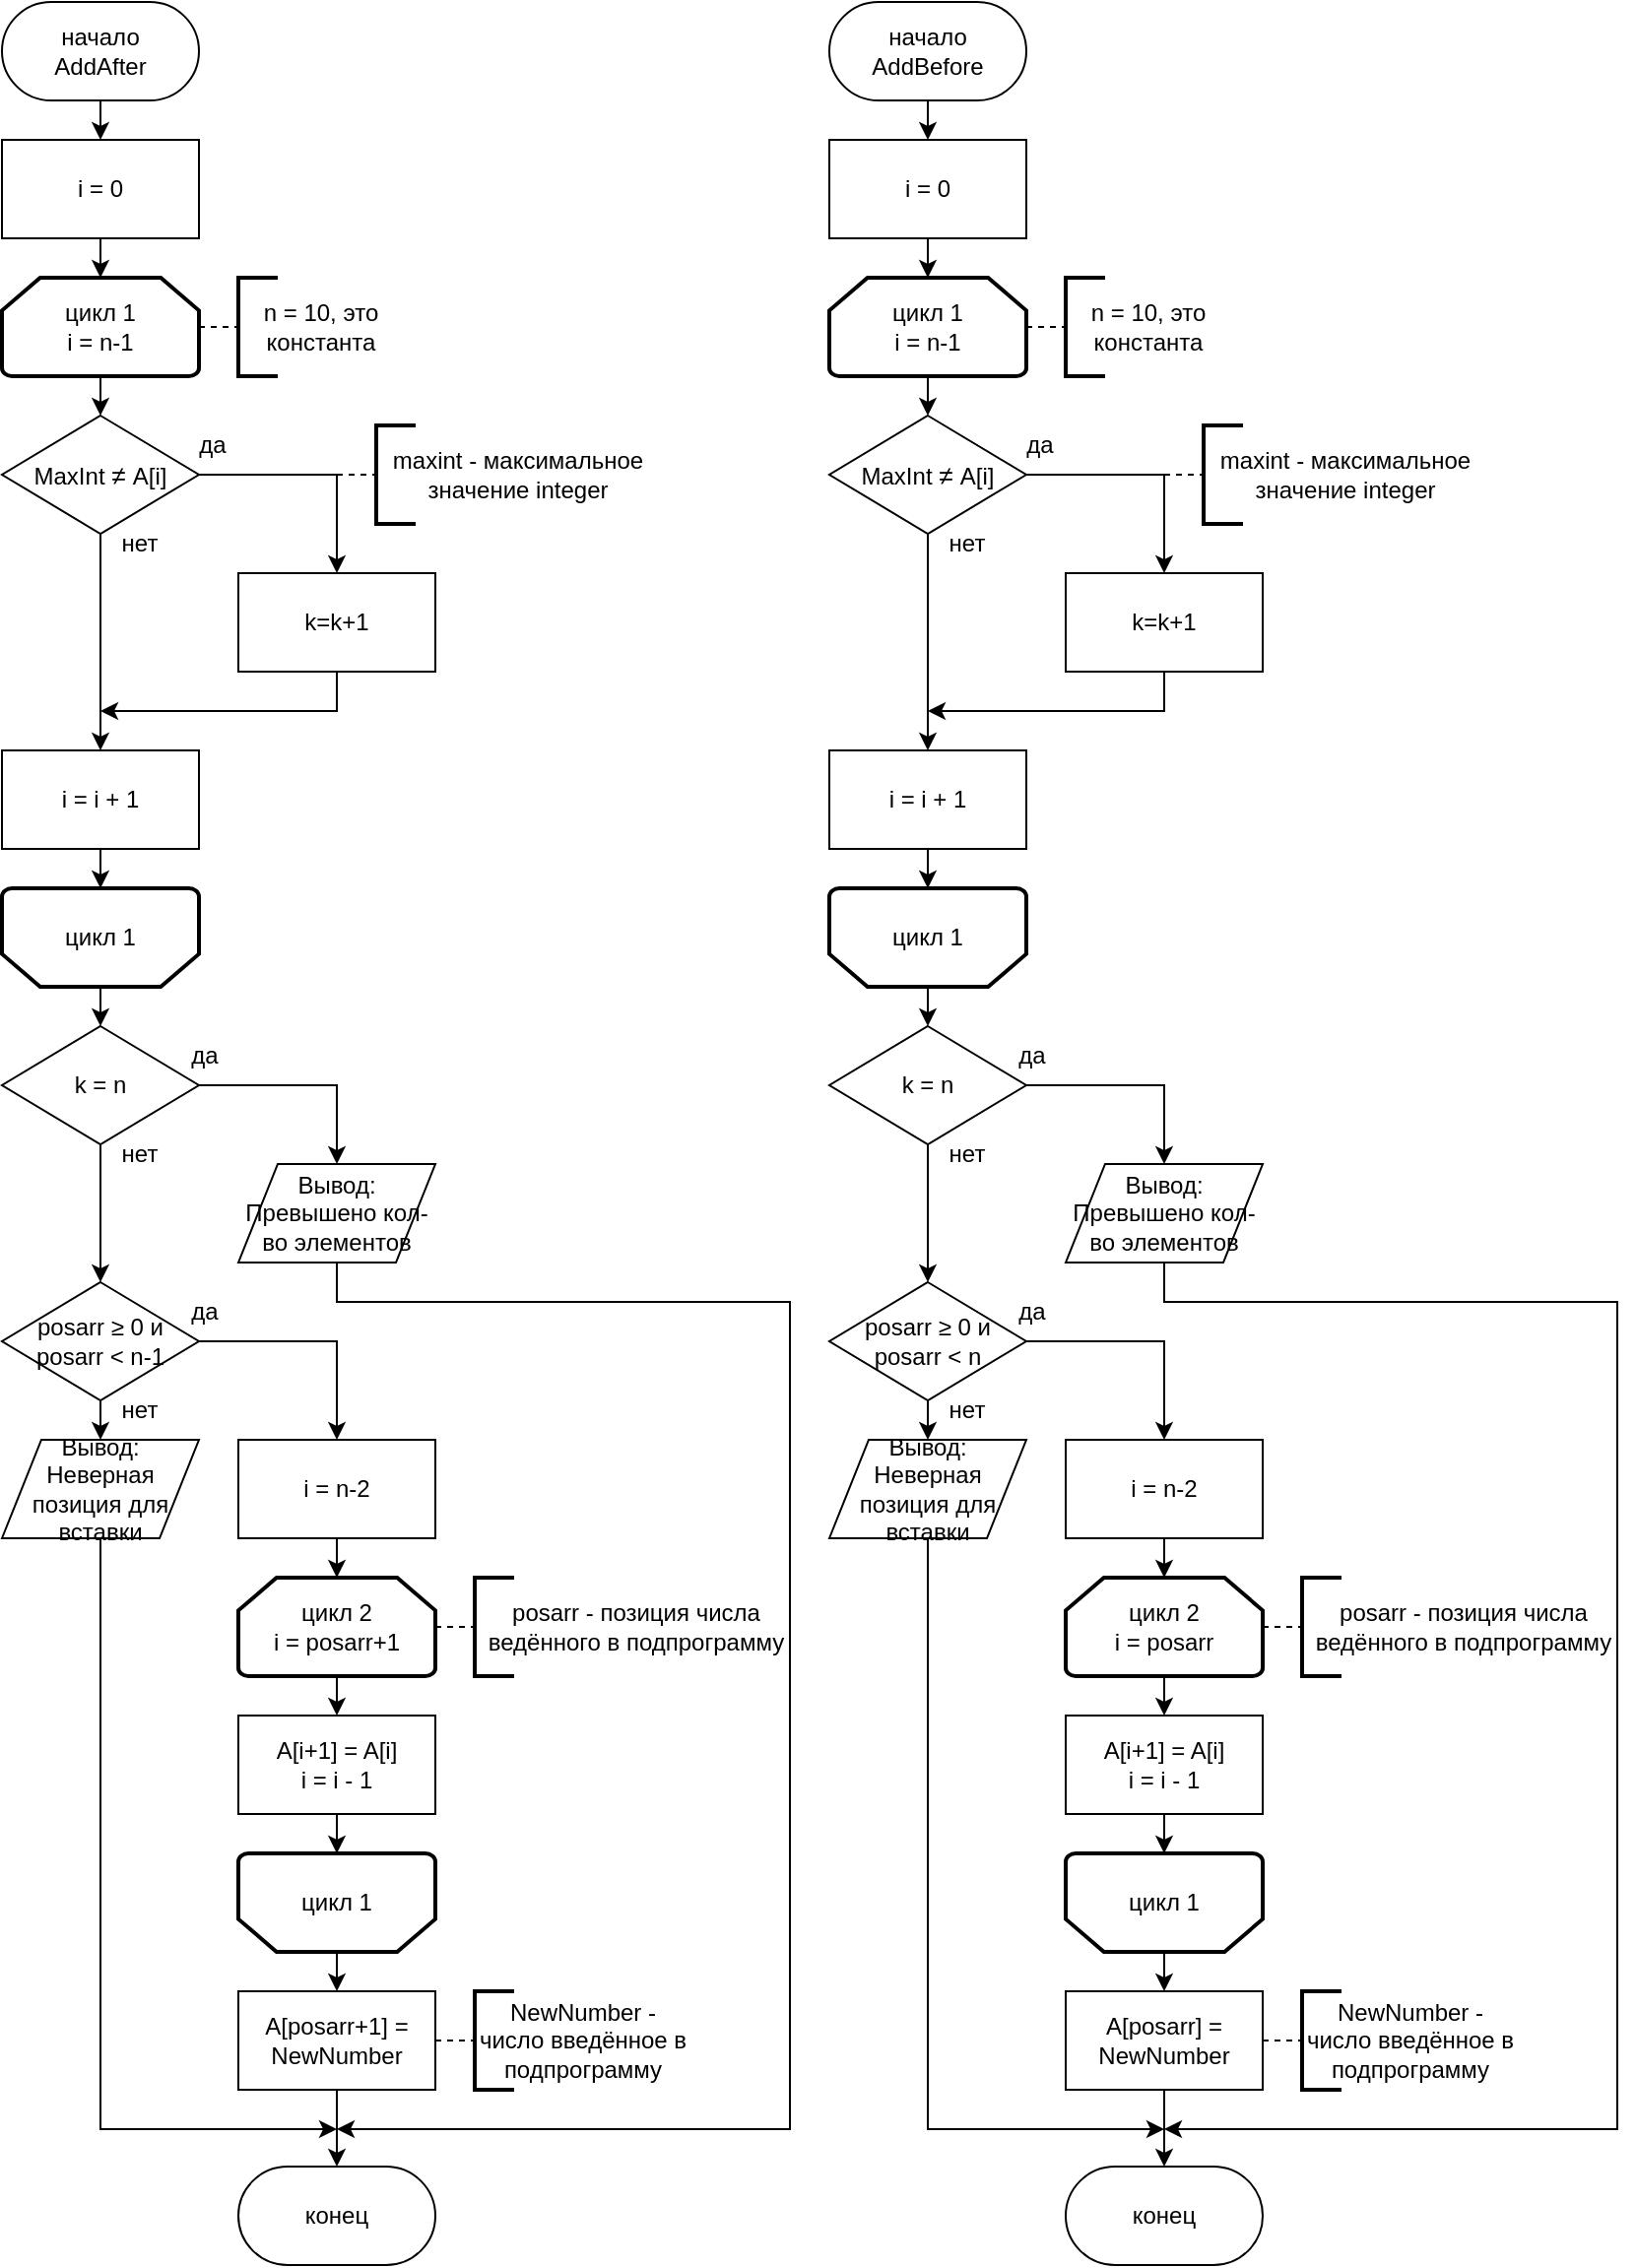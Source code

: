<mxfile version="24.2.5" type="device">
  <diagram name="Страница — 1" id="TK3PtmwGy54P3Zn6ZufO">
    <mxGraphModel dx="1674" dy="844" grid="1" gridSize="10" guides="1" tooltips="1" connect="1" arrows="1" fold="1" page="1" pageScale="1" pageWidth="827" pageHeight="1169" math="0" shadow="0">
      <root>
        <mxCell id="0" />
        <mxCell id="1" parent="0" />
        <mxCell id="SB1bO-JmTnspfeFLnjL6-2" style="edgeStyle=orthogonalEdgeStyle;rounded=0;orthogonalLoop=1;jettySize=auto;html=1;exitX=0.5;exitY=1;exitDx=0;exitDy=0;entryX=0.5;entryY=0;entryDx=0;entryDy=0;" edge="1" parent="1" source="SB1bO-JmTnspfeFLnjL6-3" target="SB1bO-JmTnspfeFLnjL6-24">
          <mxGeometry relative="1" as="geometry" />
        </mxCell>
        <mxCell id="SB1bO-JmTnspfeFLnjL6-3" value="начало&lt;div&gt;AddAfter&lt;/div&gt;" style="rounded=1;whiteSpace=wrap;html=1;arcSize=50;" vertex="1" parent="1">
          <mxGeometry x="4" y="20" width="100" height="50" as="geometry" />
        </mxCell>
        <mxCell id="SB1bO-JmTnspfeFLnjL6-4" style="edgeStyle=orthogonalEdgeStyle;rounded=0;orthogonalLoop=1;jettySize=auto;html=1;exitX=0.5;exitY=1;exitDx=0;exitDy=0;exitPerimeter=0;entryX=0.5;entryY=0;entryDx=0;entryDy=0;" edge="1" parent="1" source="SB1bO-JmTnspfeFLnjL6-5" target="SB1bO-JmTnspfeFLnjL6-17">
          <mxGeometry relative="1" as="geometry">
            <mxPoint x="54" y="230" as="targetPoint" />
          </mxGeometry>
        </mxCell>
        <mxCell id="SB1bO-JmTnspfeFLnjL6-5" value="цикл 1&lt;div&gt;i = n-1&lt;/div&gt;" style="strokeWidth=2;html=1;shape=mxgraph.flowchart.loop_limit;whiteSpace=wrap;" vertex="1" parent="1">
          <mxGeometry x="4" y="160" width="100" height="50" as="geometry" />
        </mxCell>
        <mxCell id="SB1bO-JmTnspfeFLnjL6-6" style="edgeStyle=orthogonalEdgeStyle;rounded=0;orthogonalLoop=1;jettySize=auto;html=1;exitX=0.5;exitY=0;exitDx=0;exitDy=0;exitPerimeter=0;entryX=0.5;entryY=0;entryDx=0;entryDy=0;" edge="1" parent="1" source="SB1bO-JmTnspfeFLnjL6-7" target="SB1bO-JmTnspfeFLnjL6-28">
          <mxGeometry relative="1" as="geometry" />
        </mxCell>
        <mxCell id="SB1bO-JmTnspfeFLnjL6-7" value="" style="strokeWidth=2;html=1;shape=mxgraph.flowchart.loop_limit;whiteSpace=wrap;rotation=-180;" vertex="1" parent="1">
          <mxGeometry x="4" y="470" width="100" height="50" as="geometry" />
        </mxCell>
        <mxCell id="SB1bO-JmTnspfeFLnjL6-8" value="цикл 1" style="text;html=1;strokeColor=none;fillColor=none;align=center;verticalAlign=middle;whiteSpace=wrap;rounded=0;" vertex="1" parent="1">
          <mxGeometry x="24" y="480" width="60" height="30" as="geometry" />
        </mxCell>
        <mxCell id="SB1bO-JmTnspfeFLnjL6-9" value="" style="strokeWidth=2;html=1;shape=mxgraph.flowchart.annotation_1;align=left;pointerEvents=1;" vertex="1" parent="1">
          <mxGeometry x="194" y="235" width="20" height="50" as="geometry" />
        </mxCell>
        <mxCell id="SB1bO-JmTnspfeFLnjL6-10" value="" style="endArrow=none;dashed=1;html=1;rounded=0;exitX=1;exitY=0.5;exitDx=0;exitDy=0;entryX=0;entryY=0.5;entryDx=0;entryDy=0;entryPerimeter=0;" edge="1" parent="1" target="SB1bO-JmTnspfeFLnjL6-9">
          <mxGeometry width="50" height="50" relative="1" as="geometry">
            <mxPoint x="174" y="260" as="sourcePoint" />
            <mxPoint x="384" y="315" as="targetPoint" />
          </mxGeometry>
        </mxCell>
        <mxCell id="SB1bO-JmTnspfeFLnjL6-11" value="maxint - максимальное значение integer" style="text;html=1;align=center;verticalAlign=middle;whiteSpace=wrap;rounded=0;" vertex="1" parent="1">
          <mxGeometry x="198" y="245" width="136" height="30" as="geometry" />
        </mxCell>
        <mxCell id="SB1bO-JmTnspfeFLnjL6-12" value="" style="strokeWidth=2;html=1;shape=mxgraph.flowchart.annotation_1;align=left;pointerEvents=1;" vertex="1" parent="1">
          <mxGeometry x="124" y="160" width="20" height="50" as="geometry" />
        </mxCell>
        <mxCell id="SB1bO-JmTnspfeFLnjL6-13" value="" style="endArrow=none;dashed=1;html=1;rounded=0;exitX=1;exitY=0.5;exitDx=0;exitDy=0;entryX=0;entryY=0.5;entryDx=0;entryDy=0;entryPerimeter=0;exitPerimeter=0;" edge="1" parent="1" source="SB1bO-JmTnspfeFLnjL6-5" target="SB1bO-JmTnspfeFLnjL6-12">
          <mxGeometry width="50" height="50" relative="1" as="geometry">
            <mxPoint x="154" y="185" as="sourcePoint" />
            <mxPoint x="254" y="260" as="targetPoint" />
          </mxGeometry>
        </mxCell>
        <mxCell id="SB1bO-JmTnspfeFLnjL6-14" value="n = 10, это константа" style="text;html=1;align=center;verticalAlign=middle;whiteSpace=wrap;rounded=0;" vertex="1" parent="1">
          <mxGeometry x="128" y="170" width="76" height="30" as="geometry" />
        </mxCell>
        <mxCell id="SB1bO-JmTnspfeFLnjL6-15" style="edgeStyle=orthogonalEdgeStyle;rounded=0;orthogonalLoop=1;jettySize=auto;html=1;exitX=1;exitY=0.5;exitDx=0;exitDy=0;entryX=0.5;entryY=0;entryDx=0;entryDy=0;" edge="1" parent="1" source="SB1bO-JmTnspfeFLnjL6-17" target="SB1bO-JmTnspfeFLnjL6-21">
          <mxGeometry relative="1" as="geometry" />
        </mxCell>
        <mxCell id="SB1bO-JmTnspfeFLnjL6-16" style="edgeStyle=orthogonalEdgeStyle;rounded=0;orthogonalLoop=1;jettySize=auto;html=1;exitX=0.5;exitY=1;exitDx=0;exitDy=0;" edge="1" parent="1" source="SB1bO-JmTnspfeFLnjL6-17" target="SB1bO-JmTnspfeFLnjL6-22">
          <mxGeometry relative="1" as="geometry" />
        </mxCell>
        <mxCell id="SB1bO-JmTnspfeFLnjL6-17" value="MaxInt&amp;nbsp;&lt;span style=&quot;font-family: arial, verdana; font-size: 13px; text-align: start; background-color: rgb(255, 255, 255);&quot;&gt;≠&amp;nbsp;&lt;/span&gt;A[i]" style="rhombus;whiteSpace=wrap;html=1;" vertex="1" parent="1">
          <mxGeometry x="4" y="230" width="100" height="60" as="geometry" />
        </mxCell>
        <mxCell id="SB1bO-JmTnspfeFLnjL6-18" value="да" style="text;html=1;strokeColor=none;fillColor=none;align=center;verticalAlign=middle;whiteSpace=wrap;rounded=0;" vertex="1" parent="1">
          <mxGeometry x="80.5" y="230" width="60" height="30" as="geometry" />
        </mxCell>
        <mxCell id="SB1bO-JmTnspfeFLnjL6-19" value="нет" style="text;html=1;strokeColor=none;fillColor=none;align=center;verticalAlign=middle;whiteSpace=wrap;rounded=0;" vertex="1" parent="1">
          <mxGeometry x="44" y="280" width="60" height="30" as="geometry" />
        </mxCell>
        <mxCell id="SB1bO-JmTnspfeFLnjL6-20" style="edgeStyle=orthogonalEdgeStyle;rounded=0;orthogonalLoop=1;jettySize=auto;html=1;exitX=0.5;exitY=1;exitDx=0;exitDy=0;" edge="1" parent="1" source="SB1bO-JmTnspfeFLnjL6-21">
          <mxGeometry relative="1" as="geometry">
            <mxPoint x="54" y="380" as="targetPoint" />
            <Array as="points">
              <mxPoint x="174" y="380" />
            </Array>
          </mxGeometry>
        </mxCell>
        <mxCell id="SB1bO-JmTnspfeFLnjL6-21" value="k=k+1" style="rounded=0;whiteSpace=wrap;html=1;" vertex="1" parent="1">
          <mxGeometry x="124" y="310" width="100" height="50" as="geometry" />
        </mxCell>
        <mxCell id="SB1bO-JmTnspfeFLnjL6-22" value="i = i + 1" style="rounded=0;whiteSpace=wrap;html=1;" vertex="1" parent="1">
          <mxGeometry x="4" y="400" width="100" height="50" as="geometry" />
        </mxCell>
        <mxCell id="SB1bO-JmTnspfeFLnjL6-23" style="edgeStyle=orthogonalEdgeStyle;rounded=0;orthogonalLoop=1;jettySize=auto;html=1;exitX=0.5;exitY=1;exitDx=0;exitDy=0;entryX=0.5;entryY=1;entryDx=0;entryDy=0;entryPerimeter=0;" edge="1" parent="1" source="SB1bO-JmTnspfeFLnjL6-22" target="SB1bO-JmTnspfeFLnjL6-7">
          <mxGeometry relative="1" as="geometry" />
        </mxCell>
        <mxCell id="SB1bO-JmTnspfeFLnjL6-24" value="i = 0" style="rounded=0;whiteSpace=wrap;html=1;" vertex="1" parent="1">
          <mxGeometry x="4" y="90" width="100" height="50" as="geometry" />
        </mxCell>
        <mxCell id="SB1bO-JmTnspfeFLnjL6-25" style="edgeStyle=orthogonalEdgeStyle;rounded=0;orthogonalLoop=1;jettySize=auto;html=1;exitX=0.5;exitY=1;exitDx=0;exitDy=0;entryX=0.5;entryY=0;entryDx=0;entryDy=0;entryPerimeter=0;" edge="1" parent="1" source="SB1bO-JmTnspfeFLnjL6-24" target="SB1bO-JmTnspfeFLnjL6-5">
          <mxGeometry relative="1" as="geometry" />
        </mxCell>
        <mxCell id="SB1bO-JmTnspfeFLnjL6-26" style="edgeStyle=orthogonalEdgeStyle;rounded=0;orthogonalLoop=1;jettySize=auto;html=1;exitX=1;exitY=0.5;exitDx=0;exitDy=0;entryX=0.5;entryY=0;entryDx=0;entryDy=0;" edge="1" parent="1" source="SB1bO-JmTnspfeFLnjL6-28" target="SB1bO-JmTnspfeFLnjL6-31">
          <mxGeometry relative="1" as="geometry" />
        </mxCell>
        <mxCell id="SB1bO-JmTnspfeFLnjL6-36" style="edgeStyle=orthogonalEdgeStyle;rounded=0;orthogonalLoop=1;jettySize=auto;html=1;exitX=0.5;exitY=1;exitDx=0;exitDy=0;entryX=0.5;entryY=0;entryDx=0;entryDy=0;" edge="1" parent="1" source="SB1bO-JmTnspfeFLnjL6-28" target="SB1bO-JmTnspfeFLnjL6-33">
          <mxGeometry relative="1" as="geometry" />
        </mxCell>
        <mxCell id="SB1bO-JmTnspfeFLnjL6-28" value="k = n" style="rhombus;whiteSpace=wrap;html=1;" vertex="1" parent="1">
          <mxGeometry x="4" y="540" width="100" height="60" as="geometry" />
        </mxCell>
        <mxCell id="SB1bO-JmTnspfeFLnjL6-29" value="да" style="text;html=1;strokeColor=none;fillColor=none;align=center;verticalAlign=middle;whiteSpace=wrap;rounded=0;" vertex="1" parent="1">
          <mxGeometry x="77" y="540" width="60" height="30" as="geometry" />
        </mxCell>
        <mxCell id="SB1bO-JmTnspfeFLnjL6-30" value="нет" style="text;html=1;strokeColor=none;fillColor=none;align=center;verticalAlign=middle;whiteSpace=wrap;rounded=0;" vertex="1" parent="1">
          <mxGeometry x="44" y="590" width="60" height="30" as="geometry" />
        </mxCell>
        <mxCell id="SB1bO-JmTnspfeFLnjL6-67" style="edgeStyle=orthogonalEdgeStyle;rounded=0;orthogonalLoop=1;jettySize=auto;html=1;exitX=0.5;exitY=1;exitDx=0;exitDy=0;" edge="1" parent="1" source="SB1bO-JmTnspfeFLnjL6-31">
          <mxGeometry relative="1" as="geometry">
            <mxPoint x="174" y="1100" as="targetPoint" />
            <Array as="points">
              <mxPoint x="174" y="680" />
              <mxPoint x="404" y="680" />
              <mxPoint x="404" y="1100" />
            </Array>
          </mxGeometry>
        </mxCell>
        <mxCell id="SB1bO-JmTnspfeFLnjL6-31" value="Вывод:&lt;br&gt;&lt;div&gt;Превышено кол-во элементов&lt;br&gt;&lt;/div&gt;" style="shape=parallelogram;perimeter=parallelogramPerimeter;whiteSpace=wrap;html=1;fixedSize=1;" vertex="1" parent="1">
          <mxGeometry x="124" y="610" width="100" height="50" as="geometry" />
        </mxCell>
        <mxCell id="SB1bO-JmTnspfeFLnjL6-50" style="edgeStyle=orthogonalEdgeStyle;rounded=0;orthogonalLoop=1;jettySize=auto;html=1;exitX=1;exitY=0.5;exitDx=0;exitDy=0;entryX=0.5;entryY=0;entryDx=0;entryDy=0;" edge="1" parent="1" source="SB1bO-JmTnspfeFLnjL6-33" target="SB1bO-JmTnspfeFLnjL6-39">
          <mxGeometry relative="1" as="geometry" />
        </mxCell>
        <mxCell id="SB1bO-JmTnspfeFLnjL6-52" style="edgeStyle=orthogonalEdgeStyle;rounded=0;orthogonalLoop=1;jettySize=auto;html=1;exitX=0.5;exitY=1;exitDx=0;exitDy=0;entryX=0.5;entryY=0;entryDx=0;entryDy=0;" edge="1" parent="1" source="SB1bO-JmTnspfeFLnjL6-33" target="SB1bO-JmTnspfeFLnjL6-51">
          <mxGeometry relative="1" as="geometry" />
        </mxCell>
        <mxCell id="SB1bO-JmTnspfeFLnjL6-33" value="posarr ≥ 0 и posarr &amp;lt; n-1" style="rhombus;whiteSpace=wrap;html=1;" vertex="1" parent="1">
          <mxGeometry x="4" y="670" width="100" height="60" as="geometry" />
        </mxCell>
        <mxCell id="SB1bO-JmTnspfeFLnjL6-34" value="да" style="text;html=1;strokeColor=none;fillColor=none;align=center;verticalAlign=middle;whiteSpace=wrap;rounded=0;" vertex="1" parent="1">
          <mxGeometry x="77" y="670" width="60" height="30" as="geometry" />
        </mxCell>
        <mxCell id="SB1bO-JmTnspfeFLnjL6-35" value="нет" style="text;html=1;strokeColor=none;fillColor=none;align=center;verticalAlign=middle;whiteSpace=wrap;rounded=0;" vertex="1" parent="1">
          <mxGeometry x="44" y="720" width="60" height="30" as="geometry" />
        </mxCell>
        <mxCell id="SB1bO-JmTnspfeFLnjL6-37" style="edgeStyle=orthogonalEdgeStyle;rounded=0;orthogonalLoop=1;jettySize=auto;html=1;exitX=0.5;exitY=1;exitDx=0;exitDy=0;exitPerimeter=0;entryX=0.5;entryY=0;entryDx=0;entryDy=0;" edge="1" parent="1" source="SB1bO-JmTnspfeFLnjL6-38" target="SB1bO-JmTnspfeFLnjL6-42">
          <mxGeometry relative="1" as="geometry" />
        </mxCell>
        <mxCell id="SB1bO-JmTnspfeFLnjL6-38" value="цикл 2&lt;div&gt;i = posarr+1&lt;/div&gt;" style="strokeWidth=2;html=1;shape=mxgraph.flowchart.loop_limit;whiteSpace=wrap;" vertex="1" parent="1">
          <mxGeometry x="124" y="820" width="100" height="50" as="geometry" />
        </mxCell>
        <mxCell id="SB1bO-JmTnspfeFLnjL6-39" value="i = n-2" style="rounded=0;whiteSpace=wrap;html=1;" vertex="1" parent="1">
          <mxGeometry x="124" y="750" width="100" height="50" as="geometry" />
        </mxCell>
        <mxCell id="SB1bO-JmTnspfeFLnjL6-40" style="edgeStyle=orthogonalEdgeStyle;rounded=0;orthogonalLoop=1;jettySize=auto;html=1;exitX=0.5;exitY=1;exitDx=0;exitDy=0;entryX=0.5;entryY=0;entryDx=0;entryDy=0;entryPerimeter=0;" edge="1" parent="1" source="SB1bO-JmTnspfeFLnjL6-39" target="SB1bO-JmTnspfeFLnjL6-38">
          <mxGeometry relative="1" as="geometry" />
        </mxCell>
        <mxCell id="SB1bO-JmTnspfeFLnjL6-42" value="A[i+1] = A[i]&lt;div&gt;i = i - 1&lt;/div&gt;" style="rounded=0;whiteSpace=wrap;html=1;" vertex="1" parent="1">
          <mxGeometry x="124" y="890" width="100" height="50" as="geometry" />
        </mxCell>
        <mxCell id="SB1bO-JmTnspfeFLnjL6-47" value="" style="strokeWidth=2;html=1;shape=mxgraph.flowchart.annotation_1;align=left;pointerEvents=1;" vertex="1" parent="1">
          <mxGeometry x="244" y="1030" width="20" height="50" as="geometry" />
        </mxCell>
        <mxCell id="SB1bO-JmTnspfeFLnjL6-48" value="" style="endArrow=none;dashed=1;html=1;rounded=0;exitX=1;exitY=0.5;exitDx=0;exitDy=0;entryX=0;entryY=0.5;entryDx=0;entryDy=0;entryPerimeter=0;" edge="1" parent="1" target="SB1bO-JmTnspfeFLnjL6-47">
          <mxGeometry width="50" height="50" relative="1" as="geometry">
            <mxPoint x="224" y="1055" as="sourcePoint" />
            <mxPoint x="434" y="1110" as="targetPoint" />
          </mxGeometry>
        </mxCell>
        <mxCell id="SB1bO-JmTnspfeFLnjL6-49" value="NewNumber - число введённое в подпрограмму" style="text;html=1;align=center;verticalAlign=middle;whiteSpace=wrap;rounded=0;" vertex="1" parent="1">
          <mxGeometry x="244" y="1040" width="110" height="30" as="geometry" />
        </mxCell>
        <mxCell id="SB1bO-JmTnspfeFLnjL6-68" style="edgeStyle=orthogonalEdgeStyle;rounded=0;orthogonalLoop=1;jettySize=auto;html=1;exitX=0.5;exitY=1;exitDx=0;exitDy=0;" edge="1" parent="1" source="SB1bO-JmTnspfeFLnjL6-51">
          <mxGeometry relative="1" as="geometry">
            <mxPoint x="174" y="1100" as="targetPoint" />
            <Array as="points">
              <mxPoint x="54" y="1100" />
            </Array>
          </mxGeometry>
        </mxCell>
        <mxCell id="SB1bO-JmTnspfeFLnjL6-51" value="Вывод:&lt;br&gt;&lt;div&gt;Неверная позиция для вставки&lt;br&gt;&lt;/div&gt;" style="shape=parallelogram;perimeter=parallelogramPerimeter;whiteSpace=wrap;html=1;fixedSize=1;" vertex="1" parent="1">
          <mxGeometry x="4" y="750" width="100" height="50" as="geometry" />
        </mxCell>
        <mxCell id="SB1bO-JmTnspfeFLnjL6-53" value="" style="strokeWidth=2;html=1;shape=mxgraph.flowchart.annotation_1;align=left;pointerEvents=1;" vertex="1" parent="1">
          <mxGeometry x="244" y="820" width="20" height="50" as="geometry" />
        </mxCell>
        <mxCell id="SB1bO-JmTnspfeFLnjL6-54" value="" style="endArrow=none;dashed=1;html=1;rounded=0;exitX=1;exitY=0.5;exitDx=0;exitDy=0;entryX=0;entryY=0.5;entryDx=0;entryDy=0;entryPerimeter=0;" edge="1" parent="1" target="SB1bO-JmTnspfeFLnjL6-53">
          <mxGeometry width="50" height="50" relative="1" as="geometry">
            <mxPoint x="224" y="845" as="sourcePoint" />
            <mxPoint x="434" y="900" as="targetPoint" />
          </mxGeometry>
        </mxCell>
        <mxCell id="SB1bO-JmTnspfeFLnjL6-55" value="posarr - позиция числа ведённого в подпрограмму" style="text;html=1;align=center;verticalAlign=middle;whiteSpace=wrap;rounded=0;" vertex="1" parent="1">
          <mxGeometry x="248" y="830" width="156" height="30" as="geometry" />
        </mxCell>
        <mxCell id="SB1bO-JmTnspfeFLnjL6-61" style="edgeStyle=orthogonalEdgeStyle;rounded=0;orthogonalLoop=1;jettySize=auto;html=1;exitX=0.5;exitY=0;exitDx=0;exitDy=0;exitPerimeter=0;entryX=0.5;entryY=0;entryDx=0;entryDy=0;" edge="1" parent="1" source="SB1bO-JmTnspfeFLnjL6-56" target="SB1bO-JmTnspfeFLnjL6-60">
          <mxGeometry relative="1" as="geometry" />
        </mxCell>
        <mxCell id="SB1bO-JmTnspfeFLnjL6-56" value="" style="strokeWidth=2;html=1;shape=mxgraph.flowchart.loop_limit;whiteSpace=wrap;rotation=-180;" vertex="1" parent="1">
          <mxGeometry x="124" y="960" width="100" height="50" as="geometry" />
        </mxCell>
        <mxCell id="SB1bO-JmTnspfeFLnjL6-57" value="цикл 1" style="text;html=1;strokeColor=none;fillColor=none;align=center;verticalAlign=middle;whiteSpace=wrap;rounded=0;" vertex="1" parent="1">
          <mxGeometry x="144" y="970" width="60" height="30" as="geometry" />
        </mxCell>
        <mxCell id="SB1bO-JmTnspfeFLnjL6-59" style="edgeStyle=orthogonalEdgeStyle;rounded=0;orthogonalLoop=1;jettySize=auto;html=1;exitX=0.5;exitY=1;exitDx=0;exitDy=0;entryX=0.5;entryY=1;entryDx=0;entryDy=0;entryPerimeter=0;" edge="1" parent="1" source="SB1bO-JmTnspfeFLnjL6-42" target="SB1bO-JmTnspfeFLnjL6-56">
          <mxGeometry relative="1" as="geometry" />
        </mxCell>
        <mxCell id="SB1bO-JmTnspfeFLnjL6-63" style="edgeStyle=orthogonalEdgeStyle;rounded=0;orthogonalLoop=1;jettySize=auto;html=1;exitX=0.5;exitY=1;exitDx=0;exitDy=0;entryX=0.5;entryY=0;entryDx=0;entryDy=0;" edge="1" parent="1" source="SB1bO-JmTnspfeFLnjL6-60" target="SB1bO-JmTnspfeFLnjL6-62">
          <mxGeometry relative="1" as="geometry" />
        </mxCell>
        <mxCell id="SB1bO-JmTnspfeFLnjL6-60" value="A[posarr+1] = NewNumber" style="rounded=0;whiteSpace=wrap;html=1;" vertex="1" parent="1">
          <mxGeometry x="124" y="1030" width="100" height="50" as="geometry" />
        </mxCell>
        <mxCell id="SB1bO-JmTnspfeFLnjL6-62" value="конец" style="rounded=1;whiteSpace=wrap;html=1;arcSize=50;" vertex="1" parent="1">
          <mxGeometry x="124" y="1119" width="100" height="50" as="geometry" />
        </mxCell>
        <mxCell id="SB1bO-JmTnspfeFLnjL6-69" style="edgeStyle=orthogonalEdgeStyle;rounded=0;orthogonalLoop=1;jettySize=auto;html=1;exitX=0.5;exitY=1;exitDx=0;exitDy=0;entryX=0.5;entryY=0;entryDx=0;entryDy=0;" edge="1" parent="1" source="SB1bO-JmTnspfeFLnjL6-70" target="SB1bO-JmTnspfeFLnjL6-91">
          <mxGeometry relative="1" as="geometry" />
        </mxCell>
        <mxCell id="SB1bO-JmTnspfeFLnjL6-70" value="начало&lt;div&gt;AddBefore&lt;br&gt;&lt;/div&gt;" style="rounded=1;whiteSpace=wrap;html=1;arcSize=50;" vertex="1" parent="1">
          <mxGeometry x="424" y="20" width="100" height="50" as="geometry" />
        </mxCell>
        <mxCell id="SB1bO-JmTnspfeFLnjL6-71" style="edgeStyle=orthogonalEdgeStyle;rounded=0;orthogonalLoop=1;jettySize=auto;html=1;exitX=0.5;exitY=1;exitDx=0;exitDy=0;exitPerimeter=0;entryX=0.5;entryY=0;entryDx=0;entryDy=0;" edge="1" parent="1" source="SB1bO-JmTnspfeFLnjL6-72" target="SB1bO-JmTnspfeFLnjL6-84">
          <mxGeometry relative="1" as="geometry">
            <mxPoint x="474" y="230" as="targetPoint" />
          </mxGeometry>
        </mxCell>
        <mxCell id="SB1bO-JmTnspfeFLnjL6-72" value="цикл 1&lt;div&gt;i = n-1&lt;/div&gt;" style="strokeWidth=2;html=1;shape=mxgraph.flowchart.loop_limit;whiteSpace=wrap;" vertex="1" parent="1">
          <mxGeometry x="424" y="160" width="100" height="50" as="geometry" />
        </mxCell>
        <mxCell id="SB1bO-JmTnspfeFLnjL6-73" style="edgeStyle=orthogonalEdgeStyle;rounded=0;orthogonalLoop=1;jettySize=auto;html=1;exitX=0.5;exitY=0;exitDx=0;exitDy=0;exitPerimeter=0;entryX=0.5;entryY=0;entryDx=0;entryDy=0;" edge="1" parent="1" source="SB1bO-JmTnspfeFLnjL6-74" target="SB1bO-JmTnspfeFLnjL6-95">
          <mxGeometry relative="1" as="geometry" />
        </mxCell>
        <mxCell id="SB1bO-JmTnspfeFLnjL6-74" value="" style="strokeWidth=2;html=1;shape=mxgraph.flowchart.loop_limit;whiteSpace=wrap;rotation=-180;" vertex="1" parent="1">
          <mxGeometry x="424" y="470" width="100" height="50" as="geometry" />
        </mxCell>
        <mxCell id="SB1bO-JmTnspfeFLnjL6-75" value="цикл 1" style="text;html=1;strokeColor=none;fillColor=none;align=center;verticalAlign=middle;whiteSpace=wrap;rounded=0;" vertex="1" parent="1">
          <mxGeometry x="444" y="480" width="60" height="30" as="geometry" />
        </mxCell>
        <mxCell id="SB1bO-JmTnspfeFLnjL6-76" value="" style="strokeWidth=2;html=1;shape=mxgraph.flowchart.annotation_1;align=left;pointerEvents=1;" vertex="1" parent="1">
          <mxGeometry x="614" y="235" width="20" height="50" as="geometry" />
        </mxCell>
        <mxCell id="SB1bO-JmTnspfeFLnjL6-77" value="" style="endArrow=none;dashed=1;html=1;rounded=0;exitX=1;exitY=0.5;exitDx=0;exitDy=0;entryX=0;entryY=0.5;entryDx=0;entryDy=0;entryPerimeter=0;" edge="1" parent="1" target="SB1bO-JmTnspfeFLnjL6-76">
          <mxGeometry width="50" height="50" relative="1" as="geometry">
            <mxPoint x="594" y="260" as="sourcePoint" />
            <mxPoint x="804" y="315" as="targetPoint" />
          </mxGeometry>
        </mxCell>
        <mxCell id="SB1bO-JmTnspfeFLnjL6-78" value="maxint - максимальное значение integer" style="text;html=1;align=center;verticalAlign=middle;whiteSpace=wrap;rounded=0;" vertex="1" parent="1">
          <mxGeometry x="618" y="245" width="136" height="30" as="geometry" />
        </mxCell>
        <mxCell id="SB1bO-JmTnspfeFLnjL6-79" value="" style="strokeWidth=2;html=1;shape=mxgraph.flowchart.annotation_1;align=left;pointerEvents=1;" vertex="1" parent="1">
          <mxGeometry x="544" y="160" width="20" height="50" as="geometry" />
        </mxCell>
        <mxCell id="SB1bO-JmTnspfeFLnjL6-80" value="" style="endArrow=none;dashed=1;html=1;rounded=0;exitX=1;exitY=0.5;exitDx=0;exitDy=0;entryX=0;entryY=0.5;entryDx=0;entryDy=0;entryPerimeter=0;exitPerimeter=0;" edge="1" parent="1" source="SB1bO-JmTnspfeFLnjL6-72" target="SB1bO-JmTnspfeFLnjL6-79">
          <mxGeometry width="50" height="50" relative="1" as="geometry">
            <mxPoint x="574" y="185" as="sourcePoint" />
            <mxPoint x="674" y="260" as="targetPoint" />
          </mxGeometry>
        </mxCell>
        <mxCell id="SB1bO-JmTnspfeFLnjL6-81" value="n = 10, это константа" style="text;html=1;align=center;verticalAlign=middle;whiteSpace=wrap;rounded=0;" vertex="1" parent="1">
          <mxGeometry x="548" y="170" width="76" height="30" as="geometry" />
        </mxCell>
        <mxCell id="SB1bO-JmTnspfeFLnjL6-82" style="edgeStyle=orthogonalEdgeStyle;rounded=0;orthogonalLoop=1;jettySize=auto;html=1;exitX=1;exitY=0.5;exitDx=0;exitDy=0;entryX=0.5;entryY=0;entryDx=0;entryDy=0;" edge="1" parent="1" source="SB1bO-JmTnspfeFLnjL6-84" target="SB1bO-JmTnspfeFLnjL6-88">
          <mxGeometry relative="1" as="geometry" />
        </mxCell>
        <mxCell id="SB1bO-JmTnspfeFLnjL6-83" style="edgeStyle=orthogonalEdgeStyle;rounded=0;orthogonalLoop=1;jettySize=auto;html=1;exitX=0.5;exitY=1;exitDx=0;exitDy=0;" edge="1" parent="1" source="SB1bO-JmTnspfeFLnjL6-84" target="SB1bO-JmTnspfeFLnjL6-89">
          <mxGeometry relative="1" as="geometry" />
        </mxCell>
        <mxCell id="SB1bO-JmTnspfeFLnjL6-84" value="MaxInt&amp;nbsp;&lt;span style=&quot;font-family: arial, verdana; font-size: 13px; text-align: start; background-color: rgb(255, 255, 255);&quot;&gt;≠&amp;nbsp;&lt;/span&gt;A[i]" style="rhombus;whiteSpace=wrap;html=1;" vertex="1" parent="1">
          <mxGeometry x="424" y="230" width="100" height="60" as="geometry" />
        </mxCell>
        <mxCell id="SB1bO-JmTnspfeFLnjL6-85" value="да" style="text;html=1;strokeColor=none;fillColor=none;align=center;verticalAlign=middle;whiteSpace=wrap;rounded=0;" vertex="1" parent="1">
          <mxGeometry x="500.5" y="230" width="60" height="30" as="geometry" />
        </mxCell>
        <mxCell id="SB1bO-JmTnspfeFLnjL6-86" value="нет" style="text;html=1;strokeColor=none;fillColor=none;align=center;verticalAlign=middle;whiteSpace=wrap;rounded=0;" vertex="1" parent="1">
          <mxGeometry x="464" y="280" width="60" height="30" as="geometry" />
        </mxCell>
        <mxCell id="SB1bO-JmTnspfeFLnjL6-87" style="edgeStyle=orthogonalEdgeStyle;rounded=0;orthogonalLoop=1;jettySize=auto;html=1;exitX=0.5;exitY=1;exitDx=0;exitDy=0;" edge="1" parent="1" source="SB1bO-JmTnspfeFLnjL6-88">
          <mxGeometry relative="1" as="geometry">
            <mxPoint x="474" y="380" as="targetPoint" />
            <Array as="points">
              <mxPoint x="594" y="380" />
            </Array>
          </mxGeometry>
        </mxCell>
        <mxCell id="SB1bO-JmTnspfeFLnjL6-88" value="k=k+1" style="rounded=0;whiteSpace=wrap;html=1;" vertex="1" parent="1">
          <mxGeometry x="544" y="310" width="100" height="50" as="geometry" />
        </mxCell>
        <mxCell id="SB1bO-JmTnspfeFLnjL6-89" value="i = i + 1" style="rounded=0;whiteSpace=wrap;html=1;" vertex="1" parent="1">
          <mxGeometry x="424" y="400" width="100" height="50" as="geometry" />
        </mxCell>
        <mxCell id="SB1bO-JmTnspfeFLnjL6-90" style="edgeStyle=orthogonalEdgeStyle;rounded=0;orthogonalLoop=1;jettySize=auto;html=1;exitX=0.5;exitY=1;exitDx=0;exitDy=0;entryX=0.5;entryY=1;entryDx=0;entryDy=0;entryPerimeter=0;" edge="1" parent="1" source="SB1bO-JmTnspfeFLnjL6-89" target="SB1bO-JmTnspfeFLnjL6-74">
          <mxGeometry relative="1" as="geometry" />
        </mxCell>
        <mxCell id="SB1bO-JmTnspfeFLnjL6-91" value="i = 0" style="rounded=0;whiteSpace=wrap;html=1;" vertex="1" parent="1">
          <mxGeometry x="424" y="90" width="100" height="50" as="geometry" />
        </mxCell>
        <mxCell id="SB1bO-JmTnspfeFLnjL6-92" style="edgeStyle=orthogonalEdgeStyle;rounded=0;orthogonalLoop=1;jettySize=auto;html=1;exitX=0.5;exitY=1;exitDx=0;exitDy=0;entryX=0.5;entryY=0;entryDx=0;entryDy=0;entryPerimeter=0;" edge="1" parent="1" source="SB1bO-JmTnspfeFLnjL6-91" target="SB1bO-JmTnspfeFLnjL6-72">
          <mxGeometry relative="1" as="geometry" />
        </mxCell>
        <mxCell id="SB1bO-JmTnspfeFLnjL6-93" style="edgeStyle=orthogonalEdgeStyle;rounded=0;orthogonalLoop=1;jettySize=auto;html=1;exitX=1;exitY=0.5;exitDx=0;exitDy=0;entryX=0.5;entryY=0;entryDx=0;entryDy=0;" edge="1" parent="1" source="SB1bO-JmTnspfeFLnjL6-95" target="SB1bO-JmTnspfeFLnjL6-99">
          <mxGeometry relative="1" as="geometry" />
        </mxCell>
        <mxCell id="SB1bO-JmTnspfeFLnjL6-94" style="edgeStyle=orthogonalEdgeStyle;rounded=0;orthogonalLoop=1;jettySize=auto;html=1;exitX=0.5;exitY=1;exitDx=0;exitDy=0;entryX=0.5;entryY=0;entryDx=0;entryDy=0;" edge="1" parent="1" source="SB1bO-JmTnspfeFLnjL6-95" target="SB1bO-JmTnspfeFLnjL6-102">
          <mxGeometry relative="1" as="geometry" />
        </mxCell>
        <mxCell id="SB1bO-JmTnspfeFLnjL6-95" value="k = n" style="rhombus;whiteSpace=wrap;html=1;" vertex="1" parent="1">
          <mxGeometry x="424" y="540" width="100" height="60" as="geometry" />
        </mxCell>
        <mxCell id="SB1bO-JmTnspfeFLnjL6-96" value="да" style="text;html=1;strokeColor=none;fillColor=none;align=center;verticalAlign=middle;whiteSpace=wrap;rounded=0;" vertex="1" parent="1">
          <mxGeometry x="497" y="540" width="60" height="30" as="geometry" />
        </mxCell>
        <mxCell id="SB1bO-JmTnspfeFLnjL6-97" value="нет" style="text;html=1;strokeColor=none;fillColor=none;align=center;verticalAlign=middle;whiteSpace=wrap;rounded=0;" vertex="1" parent="1">
          <mxGeometry x="464" y="590" width="60" height="30" as="geometry" />
        </mxCell>
        <mxCell id="SB1bO-JmTnspfeFLnjL6-98" style="edgeStyle=orthogonalEdgeStyle;rounded=0;orthogonalLoop=1;jettySize=auto;html=1;exitX=0.5;exitY=1;exitDx=0;exitDy=0;" edge="1" parent="1" source="SB1bO-JmTnspfeFLnjL6-99">
          <mxGeometry relative="1" as="geometry">
            <mxPoint x="594" y="1100" as="targetPoint" />
            <Array as="points">
              <mxPoint x="594" y="680" />
              <mxPoint x="824" y="680" />
              <mxPoint x="824" y="1100" />
            </Array>
          </mxGeometry>
        </mxCell>
        <mxCell id="SB1bO-JmTnspfeFLnjL6-99" value="Вывод:&lt;br&gt;&lt;div&gt;Превышено кол-во элементов&lt;br&gt;&lt;/div&gt;" style="shape=parallelogram;perimeter=parallelogramPerimeter;whiteSpace=wrap;html=1;fixedSize=1;" vertex="1" parent="1">
          <mxGeometry x="544" y="610" width="100" height="50" as="geometry" />
        </mxCell>
        <mxCell id="SB1bO-JmTnspfeFLnjL6-100" style="edgeStyle=orthogonalEdgeStyle;rounded=0;orthogonalLoop=1;jettySize=auto;html=1;exitX=1;exitY=0.5;exitDx=0;exitDy=0;entryX=0.5;entryY=0;entryDx=0;entryDy=0;" edge="1" parent="1" source="SB1bO-JmTnspfeFLnjL6-102" target="SB1bO-JmTnspfeFLnjL6-107">
          <mxGeometry relative="1" as="geometry" />
        </mxCell>
        <mxCell id="SB1bO-JmTnspfeFLnjL6-101" style="edgeStyle=orthogonalEdgeStyle;rounded=0;orthogonalLoop=1;jettySize=auto;html=1;exitX=0.5;exitY=1;exitDx=0;exitDy=0;entryX=0.5;entryY=0;entryDx=0;entryDy=0;" edge="1" parent="1" source="SB1bO-JmTnspfeFLnjL6-102" target="SB1bO-JmTnspfeFLnjL6-114">
          <mxGeometry relative="1" as="geometry" />
        </mxCell>
        <mxCell id="SB1bO-JmTnspfeFLnjL6-102" value="posarr ≥ 0 и posarr &amp;lt; n" style="rhombus;whiteSpace=wrap;html=1;" vertex="1" parent="1">
          <mxGeometry x="424" y="670" width="100" height="60" as="geometry" />
        </mxCell>
        <mxCell id="SB1bO-JmTnspfeFLnjL6-103" value="да" style="text;html=1;strokeColor=none;fillColor=none;align=center;verticalAlign=middle;whiteSpace=wrap;rounded=0;" vertex="1" parent="1">
          <mxGeometry x="497" y="670" width="60" height="30" as="geometry" />
        </mxCell>
        <mxCell id="SB1bO-JmTnspfeFLnjL6-104" value="нет" style="text;html=1;strokeColor=none;fillColor=none;align=center;verticalAlign=middle;whiteSpace=wrap;rounded=0;" vertex="1" parent="1">
          <mxGeometry x="464" y="720" width="60" height="30" as="geometry" />
        </mxCell>
        <mxCell id="SB1bO-JmTnspfeFLnjL6-105" style="edgeStyle=orthogonalEdgeStyle;rounded=0;orthogonalLoop=1;jettySize=auto;html=1;exitX=0.5;exitY=1;exitDx=0;exitDy=0;exitPerimeter=0;entryX=0.5;entryY=0;entryDx=0;entryDy=0;" edge="1" parent="1" source="SB1bO-JmTnspfeFLnjL6-106" target="SB1bO-JmTnspfeFLnjL6-109">
          <mxGeometry relative="1" as="geometry" />
        </mxCell>
        <mxCell id="SB1bO-JmTnspfeFLnjL6-106" value="цикл 2&lt;div&gt;i = posarr&lt;/div&gt;" style="strokeWidth=2;html=1;shape=mxgraph.flowchart.loop_limit;whiteSpace=wrap;" vertex="1" parent="1">
          <mxGeometry x="544" y="820" width="100" height="50" as="geometry" />
        </mxCell>
        <mxCell id="SB1bO-JmTnspfeFLnjL6-107" value="i = n-2" style="rounded=0;whiteSpace=wrap;html=1;" vertex="1" parent="1">
          <mxGeometry x="544" y="750" width="100" height="50" as="geometry" />
        </mxCell>
        <mxCell id="SB1bO-JmTnspfeFLnjL6-108" style="edgeStyle=orthogonalEdgeStyle;rounded=0;orthogonalLoop=1;jettySize=auto;html=1;exitX=0.5;exitY=1;exitDx=0;exitDy=0;entryX=0.5;entryY=0;entryDx=0;entryDy=0;entryPerimeter=0;" edge="1" parent="1" source="SB1bO-JmTnspfeFLnjL6-107" target="SB1bO-JmTnspfeFLnjL6-106">
          <mxGeometry relative="1" as="geometry" />
        </mxCell>
        <mxCell id="SB1bO-JmTnspfeFLnjL6-109" value="A[i+1] = A[i]&lt;div&gt;i = i - 1&lt;/div&gt;" style="rounded=0;whiteSpace=wrap;html=1;" vertex="1" parent="1">
          <mxGeometry x="544" y="890" width="100" height="50" as="geometry" />
        </mxCell>
        <mxCell id="SB1bO-JmTnspfeFLnjL6-110" value="" style="strokeWidth=2;html=1;shape=mxgraph.flowchart.annotation_1;align=left;pointerEvents=1;" vertex="1" parent="1">
          <mxGeometry x="664" y="1030" width="20" height="50" as="geometry" />
        </mxCell>
        <mxCell id="SB1bO-JmTnspfeFLnjL6-111" value="" style="endArrow=none;dashed=1;html=1;rounded=0;exitX=1;exitY=0.5;exitDx=0;exitDy=0;entryX=0;entryY=0.5;entryDx=0;entryDy=0;entryPerimeter=0;" edge="1" parent="1" target="SB1bO-JmTnspfeFLnjL6-110">
          <mxGeometry width="50" height="50" relative="1" as="geometry">
            <mxPoint x="644" y="1055" as="sourcePoint" />
            <mxPoint x="854" y="1110" as="targetPoint" />
          </mxGeometry>
        </mxCell>
        <mxCell id="SB1bO-JmTnspfeFLnjL6-112" value="NewNumber - число введённое в подпрограмму" style="text;html=1;align=center;verticalAlign=middle;whiteSpace=wrap;rounded=0;" vertex="1" parent="1">
          <mxGeometry x="664" y="1040" width="110" height="30" as="geometry" />
        </mxCell>
        <mxCell id="SB1bO-JmTnspfeFLnjL6-113" style="edgeStyle=orthogonalEdgeStyle;rounded=0;orthogonalLoop=1;jettySize=auto;html=1;exitX=0.5;exitY=1;exitDx=0;exitDy=0;" edge="1" parent="1" source="SB1bO-JmTnspfeFLnjL6-114">
          <mxGeometry relative="1" as="geometry">
            <mxPoint x="594" y="1100" as="targetPoint" />
            <Array as="points">
              <mxPoint x="474" y="1100" />
            </Array>
          </mxGeometry>
        </mxCell>
        <mxCell id="SB1bO-JmTnspfeFLnjL6-114" value="Вывод:&lt;br&gt;&lt;div&gt;Неверная позиция для вставки&lt;br&gt;&lt;/div&gt;" style="shape=parallelogram;perimeter=parallelogramPerimeter;whiteSpace=wrap;html=1;fixedSize=1;" vertex="1" parent="1">
          <mxGeometry x="424" y="750" width="100" height="50" as="geometry" />
        </mxCell>
        <mxCell id="SB1bO-JmTnspfeFLnjL6-115" value="" style="strokeWidth=2;html=1;shape=mxgraph.flowchart.annotation_1;align=left;pointerEvents=1;" vertex="1" parent="1">
          <mxGeometry x="664" y="820" width="20" height="50" as="geometry" />
        </mxCell>
        <mxCell id="SB1bO-JmTnspfeFLnjL6-116" value="" style="endArrow=none;dashed=1;html=1;rounded=0;exitX=1;exitY=0.5;exitDx=0;exitDy=0;entryX=0;entryY=0.5;entryDx=0;entryDy=0;entryPerimeter=0;" edge="1" parent="1" target="SB1bO-JmTnspfeFLnjL6-115">
          <mxGeometry width="50" height="50" relative="1" as="geometry">
            <mxPoint x="644" y="845" as="sourcePoint" />
            <mxPoint x="854" y="900" as="targetPoint" />
          </mxGeometry>
        </mxCell>
        <mxCell id="SB1bO-JmTnspfeFLnjL6-117" value="posarr - позиция числа ведённого в подпрограмму" style="text;html=1;align=center;verticalAlign=middle;whiteSpace=wrap;rounded=0;" vertex="1" parent="1">
          <mxGeometry x="668" y="830" width="156" height="30" as="geometry" />
        </mxCell>
        <mxCell id="SB1bO-JmTnspfeFLnjL6-118" style="edgeStyle=orthogonalEdgeStyle;rounded=0;orthogonalLoop=1;jettySize=auto;html=1;exitX=0.5;exitY=0;exitDx=0;exitDy=0;exitPerimeter=0;entryX=0.5;entryY=0;entryDx=0;entryDy=0;" edge="1" parent="1" source="SB1bO-JmTnspfeFLnjL6-119" target="SB1bO-JmTnspfeFLnjL6-123">
          <mxGeometry relative="1" as="geometry" />
        </mxCell>
        <mxCell id="SB1bO-JmTnspfeFLnjL6-119" value="" style="strokeWidth=2;html=1;shape=mxgraph.flowchart.loop_limit;whiteSpace=wrap;rotation=-180;" vertex="1" parent="1">
          <mxGeometry x="544" y="960" width="100" height="50" as="geometry" />
        </mxCell>
        <mxCell id="SB1bO-JmTnspfeFLnjL6-120" value="цикл 1" style="text;html=1;strokeColor=none;fillColor=none;align=center;verticalAlign=middle;whiteSpace=wrap;rounded=0;" vertex="1" parent="1">
          <mxGeometry x="564" y="970" width="60" height="30" as="geometry" />
        </mxCell>
        <mxCell id="SB1bO-JmTnspfeFLnjL6-121" style="edgeStyle=orthogonalEdgeStyle;rounded=0;orthogonalLoop=1;jettySize=auto;html=1;exitX=0.5;exitY=1;exitDx=0;exitDy=0;entryX=0.5;entryY=1;entryDx=0;entryDy=0;entryPerimeter=0;" edge="1" parent="1" source="SB1bO-JmTnspfeFLnjL6-109" target="SB1bO-JmTnspfeFLnjL6-119">
          <mxGeometry relative="1" as="geometry" />
        </mxCell>
        <mxCell id="SB1bO-JmTnspfeFLnjL6-122" style="edgeStyle=orthogonalEdgeStyle;rounded=0;orthogonalLoop=1;jettySize=auto;html=1;exitX=0.5;exitY=1;exitDx=0;exitDy=0;entryX=0.5;entryY=0;entryDx=0;entryDy=0;" edge="1" parent="1" source="SB1bO-JmTnspfeFLnjL6-123" target="SB1bO-JmTnspfeFLnjL6-124">
          <mxGeometry relative="1" as="geometry" />
        </mxCell>
        <mxCell id="SB1bO-JmTnspfeFLnjL6-123" value="A[posarr] = NewNumber" style="rounded=0;whiteSpace=wrap;html=1;" vertex="1" parent="1">
          <mxGeometry x="544" y="1030" width="100" height="50" as="geometry" />
        </mxCell>
        <mxCell id="SB1bO-JmTnspfeFLnjL6-124" value="конец" style="rounded=1;whiteSpace=wrap;html=1;arcSize=50;" vertex="1" parent="1">
          <mxGeometry x="544" y="1119" width="100" height="50" as="geometry" />
        </mxCell>
      </root>
    </mxGraphModel>
  </diagram>
</mxfile>
